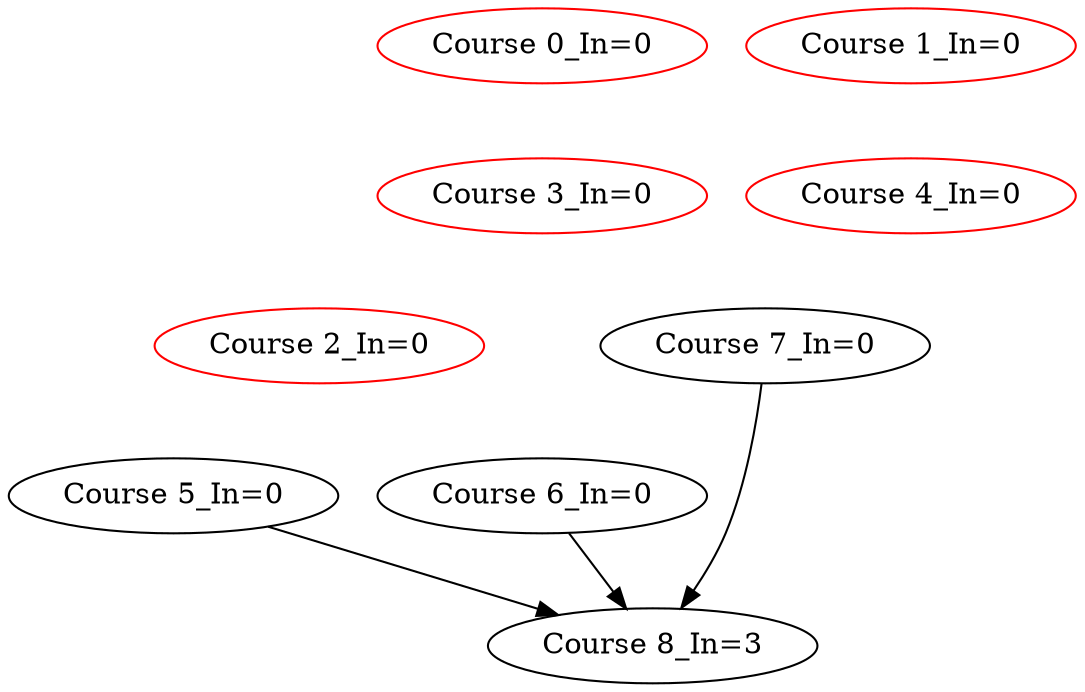 digraph TopologicalSort {
"Course 0_In=0" -> {"Course 2_In=0"} [style=invis]
"Course 0_In=0" -> {"Course 3_In=0"} [style=invis]
"Course 0_In=0" -> {"Course 4_In=0"} [style=invis]
"Course 1_In=0" -> {"Course 3_In=0"} [style=invis]
"Course 1_In=0" -> {"Course 4_In=0"} [style=invis]
"Course 2_In=0" -> {"Course 5_In=0"} [style=invis]
"Course 2_In=0" -> {"Course 6_In=0"} [style=invis]
"Course 3_In=0" -> {"Course 2_In=0"} [style=invis]
"Course 3_In=0" -> {"Course 6_In=0"} [style=invis]
"Course 3_In=0" -> {"Course 7_In=0"} [style=invis]
"Course 4_In=0" -> {"Course 7_In=0"} [style=invis]
"Course 4_In=0" -> {"Course 8_In=3"} [style=invis]
"Course 5_In=0" -> {"Course 8_In=3"} 
"Course 6_In=0" -> {"Course 8_In=3"} 
"Course 7_In=0" -> {"Course 8_In=3"} 
"Course 0_In=0" [color=red]
"Course 1_In=0" [color=red]
"Course 2_In=0" [color=red]
"Course 3_In=0" [color=red]
"Course 4_In=0" [color=red]
"Course 5_In=0"
"Course 6_In=0"
"Course 7_In=0"
"Course 8_In=3"
}

